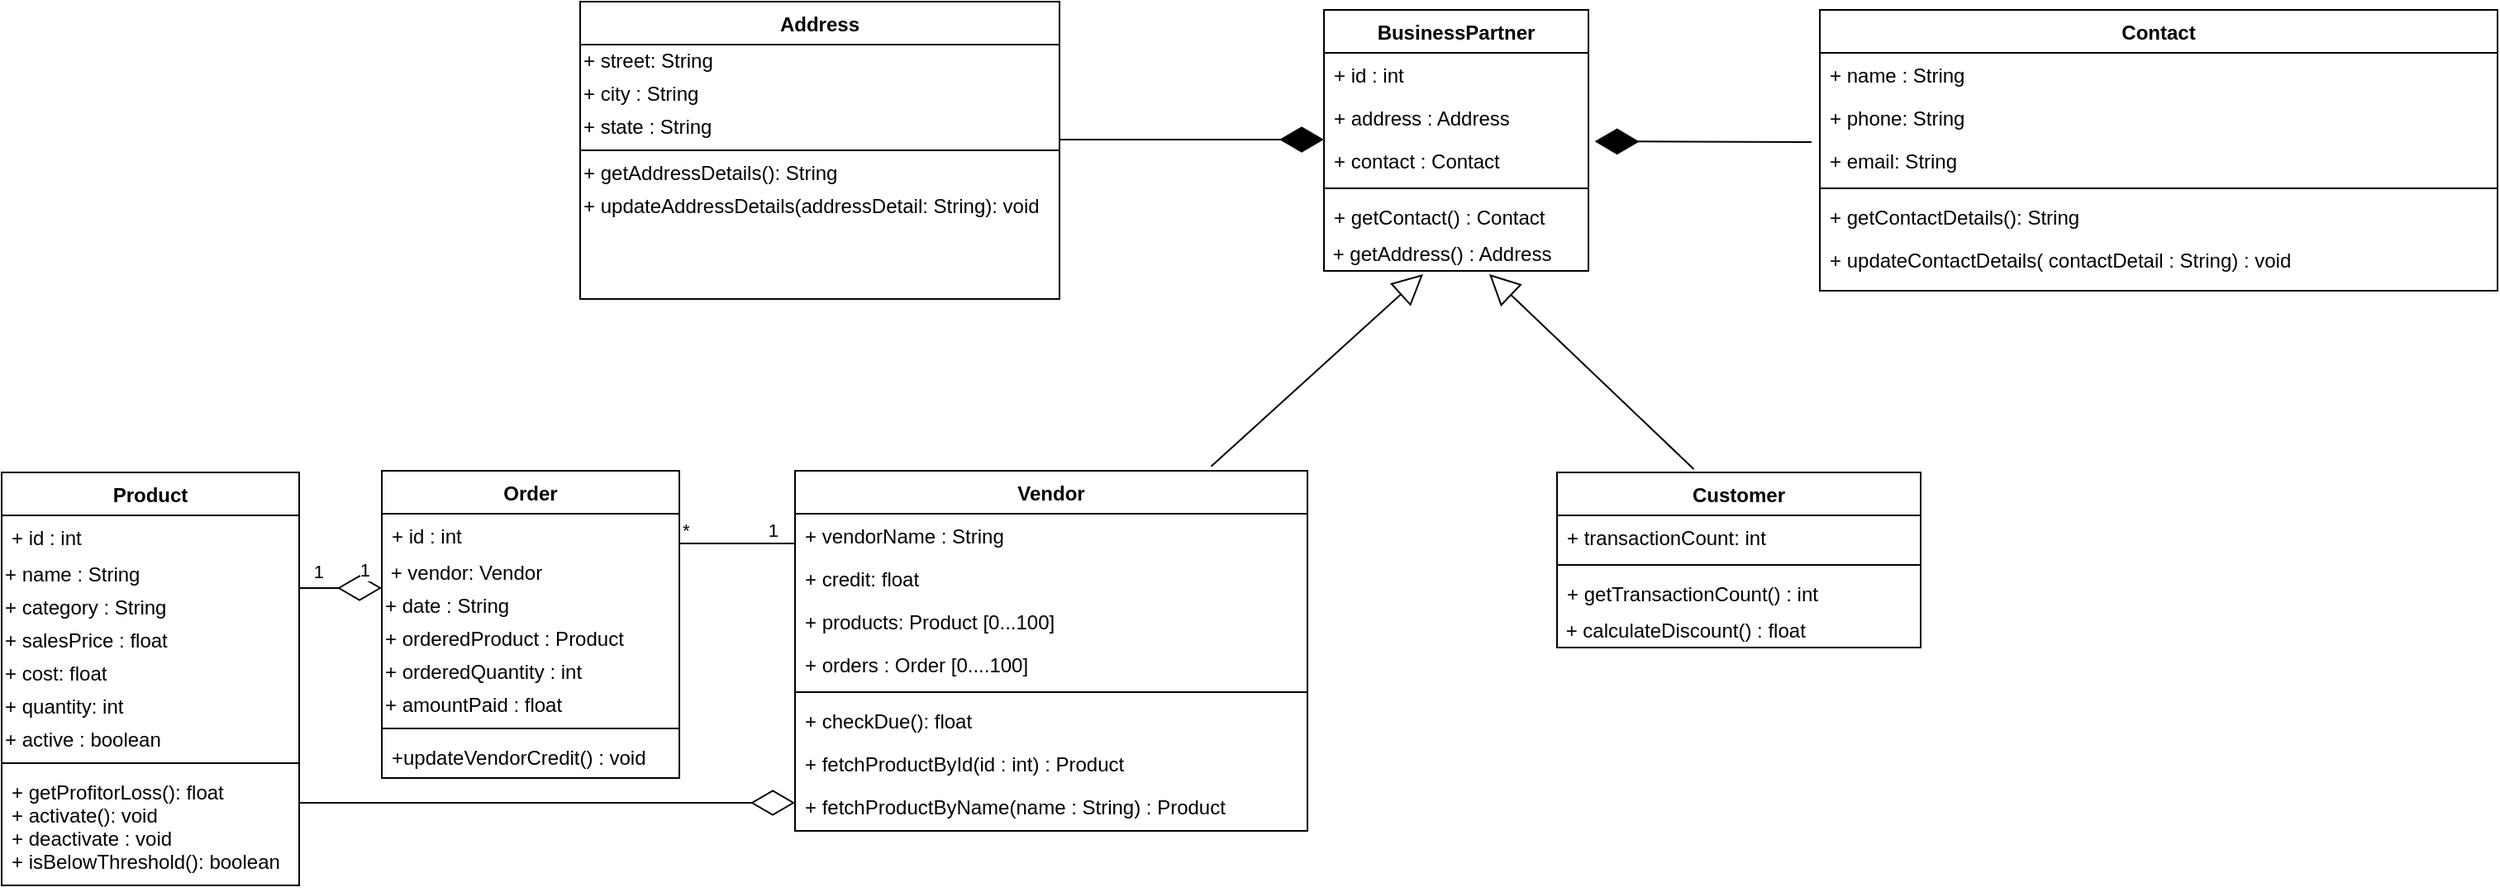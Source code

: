 <mxfile version="13.9.9" type="github">
  <diagram id="C5RBs43oDa-KdzZeNtuy" name="Page-1">
    <mxGraphModel dx="1081" dy="614" grid="1" gridSize="10" guides="1" tooltips="1" connect="1" arrows="1" fold="1" page="1" pageScale="1" pageWidth="827" pageHeight="1169" math="0" shadow="0">
      <root>
        <mxCell id="WIyWlLk6GJQsqaUBKTNV-0" />
        <mxCell id="WIyWlLk6GJQsqaUBKTNV-1" parent="WIyWlLk6GJQsqaUBKTNV-0" />
        <mxCell id="zkfFHV4jXpPFQw0GAbJ--0" value="Address" style="swimlane;fontStyle=1;align=center;verticalAlign=top;childLayout=stackLayout;horizontal=1;startSize=26;horizontalStack=0;resizeParent=1;resizeLast=0;collapsible=1;marginBottom=0;rounded=0;shadow=0;strokeWidth=1;" parent="WIyWlLk6GJQsqaUBKTNV-1" vertex="1">
          <mxGeometry x="430" y="115" width="290" height="180" as="geometry">
            <mxRectangle x="230" y="140" width="160" height="26" as="alternateBounds" />
          </mxGeometry>
        </mxCell>
        <mxCell id="q6-ticZ19NC-JlSTPkrw-1" value="+ street: String" style="text;html=1;align=left;verticalAlign=middle;resizable=0;points=[];autosize=1;" vertex="1" parent="zkfFHV4jXpPFQw0GAbJ--0">
          <mxGeometry y="26" width="290" height="20" as="geometry" />
        </mxCell>
        <mxCell id="q6-ticZ19NC-JlSTPkrw-4" value="+ city : String" style="text;html=1;align=left;verticalAlign=middle;resizable=0;points=[];autosize=1;" vertex="1" parent="zkfFHV4jXpPFQw0GAbJ--0">
          <mxGeometry y="46" width="290" height="20" as="geometry" />
        </mxCell>
        <mxCell id="q6-ticZ19NC-JlSTPkrw-5" value="+ state : String" style="text;html=1;align=left;verticalAlign=middle;resizable=0;points=[];autosize=1;" vertex="1" parent="zkfFHV4jXpPFQw0GAbJ--0">
          <mxGeometry y="66" width="290" height="20" as="geometry" />
        </mxCell>
        <mxCell id="q6-ticZ19NC-JlSTPkrw-6" value="" style="line;html=1;strokeWidth=1;align=left;verticalAlign=middle;spacingTop=-1;spacingLeft=3;spacingRight=3;rotatable=0;labelPosition=right;points=[];portConstraint=eastwest;" vertex="1" parent="zkfFHV4jXpPFQw0GAbJ--0">
          <mxGeometry y="86" width="290" height="8" as="geometry" />
        </mxCell>
        <mxCell id="q6-ticZ19NC-JlSTPkrw-7" value="+ getAddressDetails(): String" style="text;html=1;align=left;verticalAlign=middle;resizable=0;points=[];autosize=1;" vertex="1" parent="zkfFHV4jXpPFQw0GAbJ--0">
          <mxGeometry y="94" width="290" height="20" as="geometry" />
        </mxCell>
        <mxCell id="q6-ticZ19NC-JlSTPkrw-8" value="+ updateAddressDetails(addressDetail: String): void" style="text;html=1;align=left;verticalAlign=middle;resizable=0;points=[];autosize=1;" vertex="1" parent="zkfFHV4jXpPFQw0GAbJ--0">
          <mxGeometry y="114" width="290" height="20" as="geometry" />
        </mxCell>
        <mxCell id="zkfFHV4jXpPFQw0GAbJ--17" value="Vendor" style="swimlane;fontStyle=1;align=center;verticalAlign=top;childLayout=stackLayout;horizontal=1;startSize=26;horizontalStack=0;resizeParent=1;resizeLast=0;collapsible=1;marginBottom=0;rounded=0;shadow=0;strokeWidth=1;" parent="WIyWlLk6GJQsqaUBKTNV-1" vertex="1">
          <mxGeometry x="560" y="399" width="310" height="218" as="geometry">
            <mxRectangle x="550" y="140" width="160" height="26" as="alternateBounds" />
          </mxGeometry>
        </mxCell>
        <mxCell id="zkfFHV4jXpPFQw0GAbJ--18" value="+ vendorName : String" style="text;align=left;verticalAlign=top;spacingLeft=4;spacingRight=4;overflow=hidden;rotatable=0;points=[[0,0.5],[1,0.5]];portConstraint=eastwest;" parent="zkfFHV4jXpPFQw0GAbJ--17" vertex="1">
          <mxGeometry y="26" width="310" height="26" as="geometry" />
        </mxCell>
        <mxCell id="zkfFHV4jXpPFQw0GAbJ--19" value="+ credit: float" style="text;align=left;verticalAlign=top;spacingLeft=4;spacingRight=4;overflow=hidden;rotatable=0;points=[[0,0.5],[1,0.5]];portConstraint=eastwest;rounded=0;shadow=0;html=0;" parent="zkfFHV4jXpPFQw0GAbJ--17" vertex="1">
          <mxGeometry y="52" width="310" height="26" as="geometry" />
        </mxCell>
        <mxCell id="zkfFHV4jXpPFQw0GAbJ--20" value="+ products: Product [0...100]" style="text;align=left;verticalAlign=top;spacingLeft=4;spacingRight=4;overflow=hidden;rotatable=0;points=[[0,0.5],[1,0.5]];portConstraint=eastwest;rounded=0;shadow=0;html=0;" parent="zkfFHV4jXpPFQw0GAbJ--17" vertex="1">
          <mxGeometry y="78" width="310" height="26" as="geometry" />
        </mxCell>
        <mxCell id="zkfFHV4jXpPFQw0GAbJ--21" value="+ orders : Order [0....100]" style="text;align=left;verticalAlign=top;spacingLeft=4;spacingRight=4;overflow=hidden;rotatable=0;points=[[0,0.5],[1,0.5]];portConstraint=eastwest;rounded=0;shadow=0;html=0;" parent="zkfFHV4jXpPFQw0GAbJ--17" vertex="1">
          <mxGeometry y="104" width="310" height="26" as="geometry" />
        </mxCell>
        <mxCell id="zkfFHV4jXpPFQw0GAbJ--23" value="" style="line;html=1;strokeWidth=1;align=left;verticalAlign=middle;spacingTop=-1;spacingLeft=3;spacingRight=3;rotatable=0;labelPosition=right;points=[];portConstraint=eastwest;" parent="zkfFHV4jXpPFQw0GAbJ--17" vertex="1">
          <mxGeometry y="130" width="310" height="8" as="geometry" />
        </mxCell>
        <mxCell id="zkfFHV4jXpPFQw0GAbJ--24" value="+ checkDue(): float" style="text;align=left;verticalAlign=top;spacingLeft=4;spacingRight=4;overflow=hidden;rotatable=0;points=[[0,0.5],[1,0.5]];portConstraint=eastwest;" parent="zkfFHV4jXpPFQw0GAbJ--17" vertex="1">
          <mxGeometry y="138" width="310" height="26" as="geometry" />
        </mxCell>
        <mxCell id="zkfFHV4jXpPFQw0GAbJ--25" value="+ fetchProductById(id : int) : Product" style="text;align=left;verticalAlign=top;spacingLeft=4;spacingRight=4;overflow=hidden;rotatable=0;points=[[0,0.5],[1,0.5]];portConstraint=eastwest;" parent="zkfFHV4jXpPFQw0GAbJ--17" vertex="1">
          <mxGeometry y="164" width="310" height="26" as="geometry" />
        </mxCell>
        <mxCell id="zkfFHV4jXpPFQw0GAbJ--22" value="+ fetchProductByName(name : String) : Product" style="text;align=left;verticalAlign=top;spacingLeft=4;spacingRight=4;overflow=hidden;rotatable=0;points=[[0,0.5],[1,0.5]];portConstraint=eastwest;rounded=0;shadow=0;html=0;" parent="zkfFHV4jXpPFQw0GAbJ--17" vertex="1">
          <mxGeometry y="190" width="310" height="26" as="geometry" />
        </mxCell>
        <mxCell id="q6-ticZ19NC-JlSTPkrw-9" value="Contact" style="swimlane;fontStyle=1;align=center;verticalAlign=top;childLayout=stackLayout;horizontal=1;startSize=26;horizontalStack=0;resizeParent=1;resizeLast=0;collapsible=1;marginBottom=0;rounded=0;shadow=0;strokeWidth=1;" vertex="1" parent="WIyWlLk6GJQsqaUBKTNV-1">
          <mxGeometry x="1180" y="120" width="410" height="170" as="geometry">
            <mxRectangle x="550" y="140" width="160" height="26" as="alternateBounds" />
          </mxGeometry>
        </mxCell>
        <mxCell id="q6-ticZ19NC-JlSTPkrw-10" value="+ name : String" style="text;align=left;verticalAlign=top;spacingLeft=4;spacingRight=4;overflow=hidden;rotatable=0;points=[[0,0.5],[1,0.5]];portConstraint=eastwest;" vertex="1" parent="q6-ticZ19NC-JlSTPkrw-9">
          <mxGeometry y="26" width="410" height="26" as="geometry" />
        </mxCell>
        <mxCell id="q6-ticZ19NC-JlSTPkrw-11" value="+ phone: String" style="text;align=left;verticalAlign=top;spacingLeft=4;spacingRight=4;overflow=hidden;rotatable=0;points=[[0,0.5],[1,0.5]];portConstraint=eastwest;rounded=0;shadow=0;html=0;" vertex="1" parent="q6-ticZ19NC-JlSTPkrw-9">
          <mxGeometry y="52" width="410" height="26" as="geometry" />
        </mxCell>
        <mxCell id="q6-ticZ19NC-JlSTPkrw-12" value="+ email: String" style="text;align=left;verticalAlign=top;spacingLeft=4;spacingRight=4;overflow=hidden;rotatable=0;points=[[0,0.5],[1,0.5]];portConstraint=eastwest;rounded=0;shadow=0;html=0;" vertex="1" parent="q6-ticZ19NC-JlSTPkrw-9">
          <mxGeometry y="78" width="410" height="26" as="geometry" />
        </mxCell>
        <mxCell id="q6-ticZ19NC-JlSTPkrw-14" value="" style="line;html=1;strokeWidth=1;align=left;verticalAlign=middle;spacingTop=-1;spacingLeft=3;spacingRight=3;rotatable=0;labelPosition=right;points=[];portConstraint=eastwest;" vertex="1" parent="q6-ticZ19NC-JlSTPkrw-9">
          <mxGeometry y="104" width="410" height="8" as="geometry" />
        </mxCell>
        <mxCell id="q6-ticZ19NC-JlSTPkrw-15" value="+ getContactDetails(): String" style="text;align=left;verticalAlign=top;spacingLeft=4;spacingRight=4;overflow=hidden;rotatable=0;points=[[0,0.5],[1,0.5]];portConstraint=eastwest;" vertex="1" parent="q6-ticZ19NC-JlSTPkrw-9">
          <mxGeometry y="112" width="410" height="26" as="geometry" />
        </mxCell>
        <mxCell id="q6-ticZ19NC-JlSTPkrw-16" value="+ updateContactDetails( contactDetail : String) : void" style="text;align=left;verticalAlign=top;spacingLeft=4;spacingRight=4;overflow=hidden;rotatable=0;points=[[0,0.5],[1,0.5]];portConstraint=eastwest;" vertex="1" parent="q6-ticZ19NC-JlSTPkrw-9">
          <mxGeometry y="138" width="410" height="26" as="geometry" />
        </mxCell>
        <mxCell id="q6-ticZ19NC-JlSTPkrw-27" value="BusinessPartner" style="swimlane;fontStyle=1;align=center;verticalAlign=top;childLayout=stackLayout;horizontal=1;startSize=26;horizontalStack=0;resizeParent=1;resizeParentMax=0;resizeLast=0;collapsible=1;marginBottom=0;" vertex="1" parent="WIyWlLk6GJQsqaUBKTNV-1">
          <mxGeometry x="880" y="120" width="160" height="158" as="geometry" />
        </mxCell>
        <mxCell id="q6-ticZ19NC-JlSTPkrw-24" value="+ id : int" style="text;strokeColor=none;fillColor=none;align=left;verticalAlign=top;spacingLeft=4;spacingRight=4;overflow=hidden;rotatable=0;points=[[0,0.5],[1,0.5]];portConstraint=eastwest;" vertex="1" parent="q6-ticZ19NC-JlSTPkrw-27">
          <mxGeometry y="26" width="160" height="26" as="geometry" />
        </mxCell>
        <mxCell id="q6-ticZ19NC-JlSTPkrw-25" value="+ address : Address" style="text;strokeColor=none;fillColor=none;align=left;verticalAlign=top;spacingLeft=4;spacingRight=4;overflow=hidden;rotatable=0;points=[[0,0.5],[1,0.5]];portConstraint=eastwest;" vertex="1" parent="q6-ticZ19NC-JlSTPkrw-27">
          <mxGeometry y="52" width="160" height="26" as="geometry" />
        </mxCell>
        <mxCell id="q6-ticZ19NC-JlSTPkrw-26" value="+ contact : Contact" style="text;strokeColor=none;fillColor=none;align=left;verticalAlign=top;spacingLeft=4;spacingRight=4;overflow=hidden;rotatable=0;points=[[0,0.5],[1,0.5]];portConstraint=eastwest;" vertex="1" parent="q6-ticZ19NC-JlSTPkrw-27">
          <mxGeometry y="78" width="160" height="26" as="geometry" />
        </mxCell>
        <mxCell id="q6-ticZ19NC-JlSTPkrw-29" value="" style="line;strokeWidth=1;fillColor=none;align=left;verticalAlign=middle;spacingTop=-1;spacingLeft=3;spacingRight=3;rotatable=0;labelPosition=right;points=[];portConstraint=eastwest;" vertex="1" parent="q6-ticZ19NC-JlSTPkrw-27">
          <mxGeometry y="104" width="160" height="8" as="geometry" />
        </mxCell>
        <mxCell id="q6-ticZ19NC-JlSTPkrw-30" value="+ getContact() : Contact" style="text;strokeColor=none;fillColor=none;align=left;verticalAlign=top;spacingLeft=4;spacingRight=4;overflow=hidden;rotatable=0;points=[[0,0.5],[1,0.5]];portConstraint=eastwest;" vertex="1" parent="q6-ticZ19NC-JlSTPkrw-27">
          <mxGeometry y="112" width="160" height="26" as="geometry" />
        </mxCell>
        <mxCell id="q6-ticZ19NC-JlSTPkrw-31" value="&amp;nbsp;+ getAddress() : Address" style="text;html=1;align=left;verticalAlign=middle;resizable=0;points=[];autosize=1;" vertex="1" parent="q6-ticZ19NC-JlSTPkrw-27">
          <mxGeometry y="138" width="160" height="20" as="geometry" />
        </mxCell>
        <mxCell id="q6-ticZ19NC-JlSTPkrw-48" value="Customer" style="swimlane;fontStyle=1;align=center;verticalAlign=top;childLayout=stackLayout;horizontal=1;startSize=26;horizontalStack=0;resizeParent=1;resizeParentMax=0;resizeLast=0;collapsible=1;marginBottom=0;" vertex="1" parent="WIyWlLk6GJQsqaUBKTNV-1">
          <mxGeometry x="1021" y="400" width="220" height="106" as="geometry" />
        </mxCell>
        <mxCell id="q6-ticZ19NC-JlSTPkrw-49" value="+ transactionCount: int" style="text;strokeColor=none;fillColor=none;align=left;verticalAlign=top;spacingLeft=4;spacingRight=4;overflow=hidden;rotatable=0;points=[[0,0.5],[1,0.5]];portConstraint=eastwest;" vertex="1" parent="q6-ticZ19NC-JlSTPkrw-48">
          <mxGeometry y="26" width="220" height="26" as="geometry" />
        </mxCell>
        <mxCell id="q6-ticZ19NC-JlSTPkrw-50" value="" style="line;strokeWidth=1;fillColor=none;align=left;verticalAlign=middle;spacingTop=-1;spacingLeft=3;spacingRight=3;rotatable=0;labelPosition=right;points=[];portConstraint=eastwest;" vertex="1" parent="q6-ticZ19NC-JlSTPkrw-48">
          <mxGeometry y="52" width="220" height="8" as="geometry" />
        </mxCell>
        <mxCell id="q6-ticZ19NC-JlSTPkrw-51" value="+ getTransactionCount() : int" style="text;strokeColor=none;fillColor=none;align=left;verticalAlign=top;spacingLeft=4;spacingRight=4;overflow=hidden;rotatable=0;points=[[0,0.5],[1,0.5]];portConstraint=eastwest;" vertex="1" parent="q6-ticZ19NC-JlSTPkrw-48">
          <mxGeometry y="60" width="220" height="26" as="geometry" />
        </mxCell>
        <mxCell id="q6-ticZ19NC-JlSTPkrw-52" value="&amp;nbsp;+ calculateDiscount() : float" style="text;html=1;align=left;verticalAlign=middle;resizable=0;points=[];autosize=1;" vertex="1" parent="q6-ticZ19NC-JlSTPkrw-48">
          <mxGeometry y="86" width="220" height="20" as="geometry" />
        </mxCell>
        <mxCell id="q6-ticZ19NC-JlSTPkrw-57" value="Order" style="swimlane;fontStyle=1;align=center;verticalAlign=top;childLayout=stackLayout;horizontal=1;startSize=26;horizontalStack=0;resizeParent=1;resizeParentMax=0;resizeLast=0;collapsible=1;marginBottom=0;" vertex="1" parent="WIyWlLk6GJQsqaUBKTNV-1">
          <mxGeometry x="310" y="399" width="180" height="186" as="geometry" />
        </mxCell>
        <mxCell id="q6-ticZ19NC-JlSTPkrw-58" value="+ id : int" style="text;strokeColor=none;fillColor=none;align=left;verticalAlign=top;spacingLeft=4;spacingRight=4;overflow=hidden;rotatable=0;points=[[0,0.5],[1,0.5]];portConstraint=eastwest;" vertex="1" parent="q6-ticZ19NC-JlSTPkrw-57">
          <mxGeometry y="26" width="180" height="26" as="geometry" />
        </mxCell>
        <mxCell id="q6-ticZ19NC-JlSTPkrw-61" value="&amp;nbsp;+ vendor: Vendor" style="text;html=1;align=left;verticalAlign=middle;resizable=0;points=[];autosize=1;" vertex="1" parent="q6-ticZ19NC-JlSTPkrw-57">
          <mxGeometry y="52" width="180" height="20" as="geometry" />
        </mxCell>
        <mxCell id="q6-ticZ19NC-JlSTPkrw-62" value="+ date : String" style="text;html=1;align=left;verticalAlign=middle;resizable=0;points=[];autosize=1;" vertex="1" parent="q6-ticZ19NC-JlSTPkrw-57">
          <mxGeometry y="72" width="180" height="20" as="geometry" />
        </mxCell>
        <mxCell id="q6-ticZ19NC-JlSTPkrw-63" value="+ orderedProduct : Product" style="text;html=1;align=left;verticalAlign=middle;resizable=0;points=[];autosize=1;" vertex="1" parent="q6-ticZ19NC-JlSTPkrw-57">
          <mxGeometry y="92" width="180" height="20" as="geometry" />
        </mxCell>
        <mxCell id="q6-ticZ19NC-JlSTPkrw-64" value="+ orderedQuantity : int" style="text;html=1;align=left;verticalAlign=middle;resizable=0;points=[];autosize=1;" vertex="1" parent="q6-ticZ19NC-JlSTPkrw-57">
          <mxGeometry y="112" width="180" height="20" as="geometry" />
        </mxCell>
        <mxCell id="q6-ticZ19NC-JlSTPkrw-65" value="+ amountPaid : float" style="text;html=1;align=left;verticalAlign=middle;resizable=0;points=[];autosize=1;" vertex="1" parent="q6-ticZ19NC-JlSTPkrw-57">
          <mxGeometry y="132" width="180" height="20" as="geometry" />
        </mxCell>
        <mxCell id="q6-ticZ19NC-JlSTPkrw-59" value="" style="line;strokeWidth=1;fillColor=none;align=left;verticalAlign=middle;spacingTop=-1;spacingLeft=3;spacingRight=3;rotatable=0;labelPosition=right;points=[];portConstraint=eastwest;" vertex="1" parent="q6-ticZ19NC-JlSTPkrw-57">
          <mxGeometry y="152" width="180" height="8" as="geometry" />
        </mxCell>
        <mxCell id="q6-ticZ19NC-JlSTPkrw-60" value="+updateVendorCredit() : void" style="text;strokeColor=none;fillColor=none;align=left;verticalAlign=top;spacingLeft=4;spacingRight=4;overflow=hidden;rotatable=0;points=[[0,0.5],[1,0.5]];portConstraint=eastwest;" vertex="1" parent="q6-ticZ19NC-JlSTPkrw-57">
          <mxGeometry y="160" width="180" height="26" as="geometry" />
        </mxCell>
        <mxCell id="q6-ticZ19NC-JlSTPkrw-66" value="Product" style="swimlane;fontStyle=1;align=center;verticalAlign=top;childLayout=stackLayout;horizontal=1;startSize=26;horizontalStack=0;resizeParent=1;resizeParentMax=0;resizeLast=0;collapsible=1;marginBottom=0;" vertex="1" parent="WIyWlLk6GJQsqaUBKTNV-1">
          <mxGeometry x="80" y="400" width="180" height="250" as="geometry" />
        </mxCell>
        <mxCell id="q6-ticZ19NC-JlSTPkrw-67" value="+ id : int" style="text;strokeColor=none;fillColor=none;align=left;verticalAlign=top;spacingLeft=4;spacingRight=4;overflow=hidden;rotatable=0;points=[[0,0.5],[1,0.5]];portConstraint=eastwest;" vertex="1" parent="q6-ticZ19NC-JlSTPkrw-66">
          <mxGeometry y="26" width="180" height="26" as="geometry" />
        </mxCell>
        <mxCell id="q6-ticZ19NC-JlSTPkrw-68" value="+ name : String" style="text;html=1;align=left;verticalAlign=middle;resizable=0;points=[];autosize=1;" vertex="1" parent="q6-ticZ19NC-JlSTPkrw-66">
          <mxGeometry y="52" width="180" height="20" as="geometry" />
        </mxCell>
        <mxCell id="q6-ticZ19NC-JlSTPkrw-69" value="+ category : String" style="text;html=1;align=left;verticalAlign=middle;resizable=0;points=[];autosize=1;" vertex="1" parent="q6-ticZ19NC-JlSTPkrw-66">
          <mxGeometry y="72" width="180" height="20" as="geometry" />
        </mxCell>
        <mxCell id="q6-ticZ19NC-JlSTPkrw-70" value="+ salesPrice : float" style="text;html=1;align=left;verticalAlign=middle;resizable=0;points=[];autosize=1;" vertex="1" parent="q6-ticZ19NC-JlSTPkrw-66">
          <mxGeometry y="92" width="180" height="20" as="geometry" />
        </mxCell>
        <mxCell id="q6-ticZ19NC-JlSTPkrw-71" value="+ cost: float" style="text;html=1;align=left;verticalAlign=middle;resizable=0;points=[];autosize=1;" vertex="1" parent="q6-ticZ19NC-JlSTPkrw-66">
          <mxGeometry y="112" width="180" height="20" as="geometry" />
        </mxCell>
        <mxCell id="q6-ticZ19NC-JlSTPkrw-72" value="+ quantity: int" style="text;html=1;align=left;verticalAlign=middle;resizable=0;points=[];autosize=1;" vertex="1" parent="q6-ticZ19NC-JlSTPkrw-66">
          <mxGeometry y="132" width="180" height="20" as="geometry" />
        </mxCell>
        <mxCell id="q6-ticZ19NC-JlSTPkrw-75" value="+ active : boolean" style="text;html=1;align=left;verticalAlign=middle;resizable=0;points=[];autosize=1;" vertex="1" parent="q6-ticZ19NC-JlSTPkrw-66">
          <mxGeometry y="152" width="180" height="20" as="geometry" />
        </mxCell>
        <mxCell id="q6-ticZ19NC-JlSTPkrw-73" value="" style="line;strokeWidth=1;fillColor=none;align=left;verticalAlign=middle;spacingTop=-1;spacingLeft=3;spacingRight=3;rotatable=0;labelPosition=right;points=[];portConstraint=eastwest;" vertex="1" parent="q6-ticZ19NC-JlSTPkrw-66">
          <mxGeometry y="172" width="180" height="8" as="geometry" />
        </mxCell>
        <mxCell id="q6-ticZ19NC-JlSTPkrw-74" value="+ getProfitorLoss(): float&#xa;+ activate(): void&#xa;+ deactivate : void&#xa;+ isBelowThreshold(): boolean" style="text;strokeColor=none;fillColor=none;align=left;verticalAlign=top;spacingLeft=4;spacingRight=4;overflow=hidden;rotatable=0;points=[[0,0.5],[1,0.5]];portConstraint=eastwest;" vertex="1" parent="q6-ticZ19NC-JlSTPkrw-66">
          <mxGeometry y="180" width="180" height="70" as="geometry" />
        </mxCell>
        <mxCell id="q6-ticZ19NC-JlSTPkrw-87" value="" style="endArrow=diamondThin;endFill=1;endSize=24;html=1;" edge="1" parent="WIyWlLk6GJQsqaUBKTNV-1">
          <mxGeometry width="160" relative="1" as="geometry">
            <mxPoint x="720" y="198.5" as="sourcePoint" />
            <mxPoint x="880" y="198.5" as="targetPoint" />
          </mxGeometry>
        </mxCell>
        <mxCell id="q6-ticZ19NC-JlSTPkrw-89" value="" style="endArrow=diamondThin;endFill=1;endSize=24;html=1;entryX=1.024;entryY=0.062;entryDx=0;entryDy=0;entryPerimeter=0;" edge="1" parent="WIyWlLk6GJQsqaUBKTNV-1" target="q6-ticZ19NC-JlSTPkrw-26">
          <mxGeometry width="160" relative="1" as="geometry">
            <mxPoint x="1160" y="200" as="sourcePoint" />
            <mxPoint x="1090" y="198.5" as="targetPoint" />
            <Array as="points">
              <mxPoint x="1180" y="200" />
            </Array>
          </mxGeometry>
        </mxCell>
        <mxCell id="q6-ticZ19NC-JlSTPkrw-91" value="" style="endArrow=block;endSize=16;endFill=0;html=1;exitX=0.376;exitY=-0.019;exitDx=0;exitDy=0;exitPerimeter=0;" edge="1" parent="WIyWlLk6GJQsqaUBKTNV-1" source="q6-ticZ19NC-JlSTPkrw-48">
          <mxGeometry width="160" relative="1" as="geometry">
            <mxPoint x="960" y="350" as="sourcePoint" />
            <mxPoint x="980" y="280" as="targetPoint" />
          </mxGeometry>
        </mxCell>
        <mxCell id="q6-ticZ19NC-JlSTPkrw-92" value="" style="endArrow=block;endSize=16;endFill=0;html=1;exitX=0.812;exitY=-0.012;exitDx=0;exitDy=0;exitPerimeter=0;" edge="1" parent="WIyWlLk6GJQsqaUBKTNV-1" source="zkfFHV4jXpPFQw0GAbJ--17">
          <mxGeometry width="160" relative="1" as="geometry">
            <mxPoint x="810" y="350" as="sourcePoint" />
            <mxPoint x="940" y="280" as="targetPoint" />
          </mxGeometry>
        </mxCell>
        <mxCell id="q6-ticZ19NC-JlSTPkrw-95" value="" style="endArrow=diamondThin;endFill=0;endSize=24;html=1;" edge="1" parent="WIyWlLk6GJQsqaUBKTNV-1">
          <mxGeometry width="160" relative="1" as="geometry">
            <mxPoint x="260" y="600" as="sourcePoint" />
            <mxPoint x="560" y="600" as="targetPoint" />
          </mxGeometry>
        </mxCell>
        <mxCell id="q6-ticZ19NC-JlSTPkrw-97" value="" style="endArrow=diamondThin;endFill=0;endSize=24;html=1;" edge="1" parent="WIyWlLk6GJQsqaUBKTNV-1">
          <mxGeometry width="160" relative="1" as="geometry">
            <mxPoint x="260" y="470" as="sourcePoint" />
            <mxPoint x="310" y="470" as="targetPoint" />
          </mxGeometry>
        </mxCell>
        <mxCell id="q6-ticZ19NC-JlSTPkrw-101" value="" style="endArrow=none;html=1;edgeStyle=orthogonalEdgeStyle;" edge="1" parent="WIyWlLk6GJQsqaUBKTNV-1">
          <mxGeometry relative="1" as="geometry">
            <mxPoint x="490" y="443" as="sourcePoint" />
            <mxPoint x="560" y="443" as="targetPoint" />
          </mxGeometry>
        </mxCell>
        <mxCell id="q6-ticZ19NC-JlSTPkrw-102" value="*" style="edgeLabel;resizable=0;html=1;align=left;verticalAlign=bottom;" connectable="0" vertex="1" parent="q6-ticZ19NC-JlSTPkrw-101">
          <mxGeometry x="-1" relative="1" as="geometry" />
        </mxCell>
        <mxCell id="q6-ticZ19NC-JlSTPkrw-103" value="1" style="edgeLabel;resizable=0;html=1;align=right;verticalAlign=bottom;" connectable="0" vertex="1" parent="q6-ticZ19NC-JlSTPkrw-101">
          <mxGeometry x="1" relative="1" as="geometry">
            <mxPoint x="-10" as="offset" />
          </mxGeometry>
        </mxCell>
        <mxCell id="q6-ticZ19NC-JlSTPkrw-104" value="1" style="edgeLabel;resizable=0;html=1;align=right;verticalAlign=bottom;" connectable="0" vertex="1" parent="WIyWlLk6GJQsqaUBKTNV-1">
          <mxGeometry x="290" y="440" as="geometry">
            <mxPoint x="13" y="27" as="offset" />
          </mxGeometry>
        </mxCell>
        <mxCell id="q6-ticZ19NC-JlSTPkrw-105" value="1" style="edgeLabel;resizable=0;html=1;align=right;verticalAlign=bottom;" connectable="0" vertex="1" parent="WIyWlLk6GJQsqaUBKTNV-1">
          <mxGeometry x="270" y="450" as="geometry">
            <mxPoint x="5" y="18" as="offset" />
          </mxGeometry>
        </mxCell>
      </root>
    </mxGraphModel>
  </diagram>
</mxfile>
